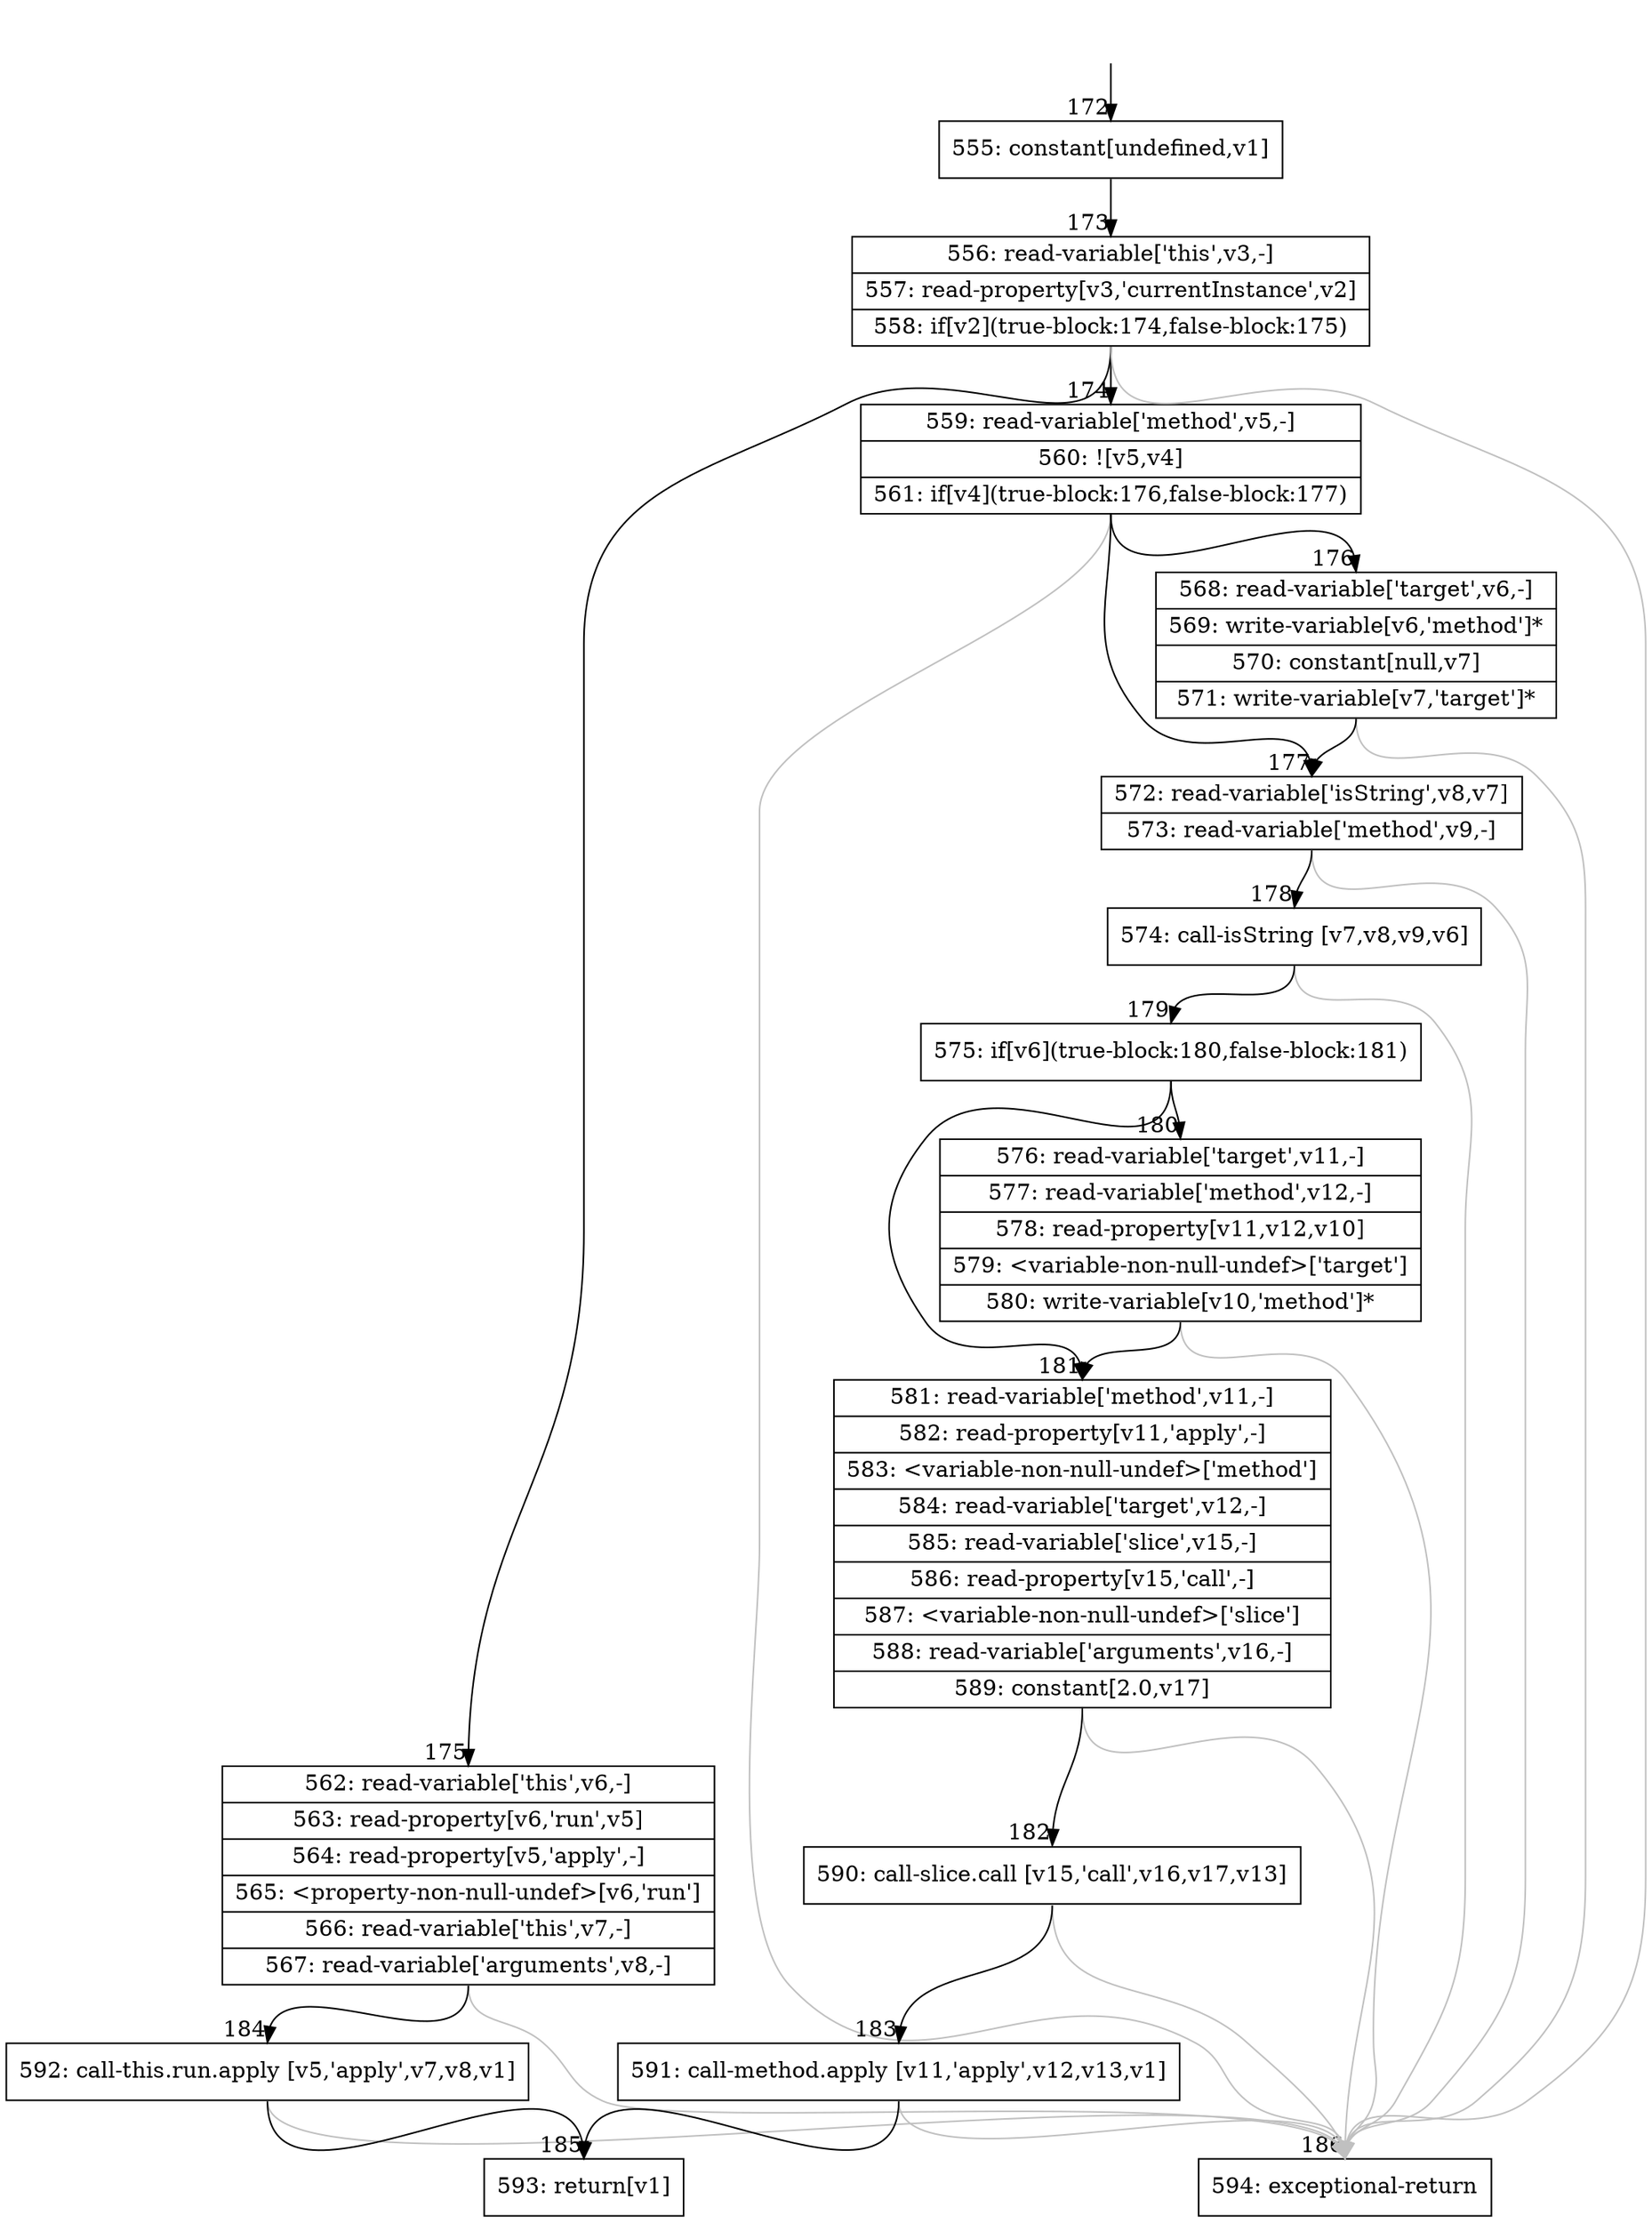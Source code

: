 digraph {
rankdir="TD"
BB_entry12[shape=none,label=""];
BB_entry12 -> BB172 [tailport=s, headport=n, headlabel="    172"]
BB172 [shape=record label="{555: constant[undefined,v1]}" ] 
BB172 -> BB173 [tailport=s, headport=n, headlabel="      173"]
BB173 [shape=record label="{556: read-variable['this',v3,-]|557: read-property[v3,'currentInstance',v2]|558: if[v2](true-block:174,false-block:175)}" ] 
BB173 -> BB174 [tailport=s, headport=n, headlabel="      174"]
BB173 -> BB175 [tailport=s, headport=n, headlabel="      175"]
BB173 -> BB186 [tailport=s, headport=n, color=gray, headlabel="      186"]
BB174 [shape=record label="{559: read-variable['method',v5,-]|560: ![v5,v4]|561: if[v4](true-block:176,false-block:177)}" ] 
BB174 -> BB176 [tailport=s, headport=n, headlabel="      176"]
BB174 -> BB177 [tailport=s, headport=n, headlabel="      177"]
BB174 -> BB186 [tailport=s, headport=n, color=gray]
BB175 [shape=record label="{562: read-variable['this',v6,-]|563: read-property[v6,'run',v5]|564: read-property[v5,'apply',-]|565: \<property-non-null-undef\>[v6,'run']|566: read-variable['this',v7,-]|567: read-variable['arguments',v8,-]}" ] 
BB175 -> BB184 [tailport=s, headport=n, headlabel="      184"]
BB175 -> BB186 [tailport=s, headport=n, color=gray]
BB176 [shape=record label="{568: read-variable['target',v6,-]|569: write-variable[v6,'method']*|570: constant[null,v7]|571: write-variable[v7,'target']*}" ] 
BB176 -> BB177 [tailport=s, headport=n]
BB176 -> BB186 [tailport=s, headport=n, color=gray]
BB177 [shape=record label="{572: read-variable['isString',v8,v7]|573: read-variable['method',v9,-]}" ] 
BB177 -> BB178 [tailport=s, headport=n, headlabel="      178"]
BB177 -> BB186 [tailport=s, headport=n, color=gray]
BB178 [shape=record label="{574: call-isString [v7,v8,v9,v6]}" ] 
BB178 -> BB179 [tailport=s, headport=n, headlabel="      179"]
BB178 -> BB186 [tailport=s, headport=n, color=gray]
BB179 [shape=record label="{575: if[v6](true-block:180,false-block:181)}" ] 
BB179 -> BB180 [tailport=s, headport=n, headlabel="      180"]
BB179 -> BB181 [tailport=s, headport=n, headlabel="      181"]
BB180 [shape=record label="{576: read-variable['target',v11,-]|577: read-variable['method',v12,-]|578: read-property[v11,v12,v10]|579: \<variable-non-null-undef\>['target']|580: write-variable[v10,'method']*}" ] 
BB180 -> BB181 [tailport=s, headport=n]
BB180 -> BB186 [tailport=s, headport=n, color=gray]
BB181 [shape=record label="{581: read-variable['method',v11,-]|582: read-property[v11,'apply',-]|583: \<variable-non-null-undef\>['method']|584: read-variable['target',v12,-]|585: read-variable['slice',v15,-]|586: read-property[v15,'call',-]|587: \<variable-non-null-undef\>['slice']|588: read-variable['arguments',v16,-]|589: constant[2.0,v17]}" ] 
BB181 -> BB182 [tailport=s, headport=n, headlabel="      182"]
BB181 -> BB186 [tailport=s, headport=n, color=gray]
BB182 [shape=record label="{590: call-slice.call [v15,'call',v16,v17,v13]}" ] 
BB182 -> BB183 [tailport=s, headport=n, headlabel="      183"]
BB182 -> BB186 [tailport=s, headport=n, color=gray]
BB183 [shape=record label="{591: call-method.apply [v11,'apply',v12,v13,v1]}" ] 
BB183 -> BB185 [tailport=s, headport=n, headlabel="      185"]
BB183 -> BB186 [tailport=s, headport=n, color=gray]
BB184 [shape=record label="{592: call-this.run.apply [v5,'apply',v7,v8,v1]}" ] 
BB184 -> BB185 [tailport=s, headport=n]
BB184 -> BB186 [tailport=s, headport=n, color=gray]
BB185 [shape=record label="{593: return[v1]}" ] 
BB186 [shape=record label="{594: exceptional-return}" ] 
//#$~ 223
}
